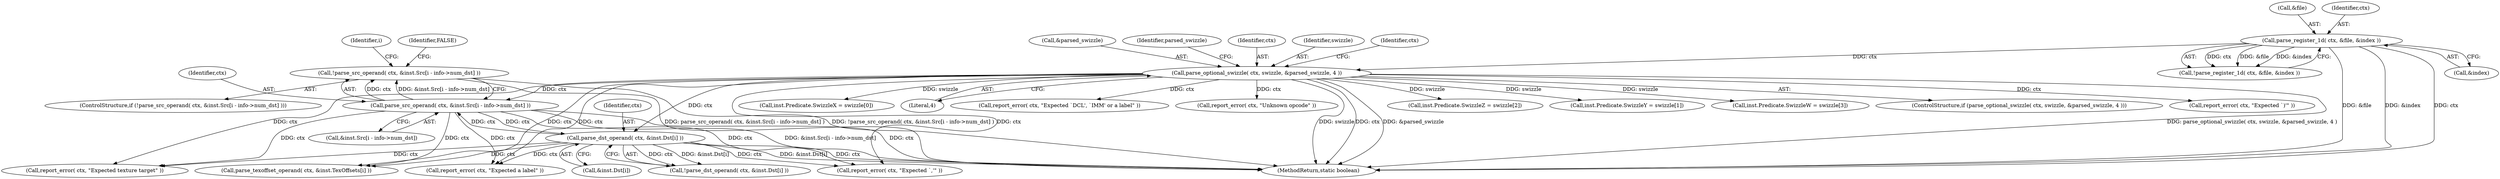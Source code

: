 digraph "0_virglrenderer_e534b51ca3c3cd25f3990589932a9ed711c59b27@API" {
"1002592" [label="(Call,!parse_src_operand( ctx, &inst.Src[i - info->num_dst] ))"];
"1002593" [label="(Call,parse_src_operand( ctx, &inst.Src[i - info->num_dst] ))"];
"1002569" [label="(Call,parse_dst_operand( ctx, &inst.Dst[i] ))"];
"1002304" [label="(Call,parse_optional_swizzle( ctx, swizzle, &parsed_swizzle, 4 ))"];
"1002295" [label="(Call,parse_register_1d( ctx, &file, &index ))"];
"1002448" [label="(Call,report_error( ctx, \"Expected `DCL', `IMM' or a label\" ))"];
"1002568" [label="(Call,!parse_dst_operand( ctx, &inst.Dst[i] ))"];
"1002297" [label="(Call,&file)"];
"1002307" [label="(Call,&parsed_swizzle)"];
"1002591" [label="(ControlStructure,if (!parse_src_operand( ctx, &inst.Src[i - info->num_dst] )))"];
"1002295" [label="(Call,parse_register_1d( ctx, &file, &index ))"];
"1002692" [label="(Call,parse_texoffset_operand( ctx, &inst.TexOffsets[i] ))"];
"1002569" [label="(Call,parse_dst_operand( ctx, &inst.Dst[i] ))"];
"1002650" [label="(Call,report_error( ctx, \"Expected texture target\" ))"];
"1002570" [label="(Identifier,ctx)"];
"1002444" [label="(Call,report_error( ctx, \"Unknown opcode\" ))"];
"1002595" [label="(Call,&inst.Src[i - info->num_dst])"];
"1002312" [label="(Identifier,parsed_swizzle)"];
"1002332" [label="(Call,inst.Predicate.SwizzleZ = swizzle[2])"];
"1002323" [label="(Call,inst.Predicate.SwizzleY = swizzle[1])"];
"1002749" [label="(Call,report_error( ctx, \"Expected a label\" ))"];
"1002341" [label="(Call,inst.Predicate.SwizzleW = swizzle[3])"];
"1002303" [label="(ControlStructure,if (parse_optional_swizzle( ctx, swizzle, &parsed_swizzle, 4 )))"];
"1002592" [label="(Call,!parse_src_operand( ctx, &inst.Src[i - info->num_dst] ))"];
"1002546" [label="(Call,report_error( ctx, \"Expected `,'\" ))"];
"1002593" [label="(Call,parse_src_operand( ctx, &inst.Src[i - info->num_dst] ))"];
"1004167" [label="(MethodReturn,static boolean)"];
"1002358" [label="(Call,report_error( ctx, \"Expected `)'\" ))"];
"1002296" [label="(Identifier,ctx)"];
"1002305" [label="(Identifier,ctx)"];
"1002294" [label="(Call,!parse_register_1d( ctx, &file, &index ))"];
"1002571" [label="(Call,&inst.Dst[i])"];
"1002306" [label="(Identifier,swizzle)"];
"1002304" [label="(Call,parse_optional_swizzle( ctx, swizzle, &parsed_swizzle, 4 ))"];
"1002354" [label="(Identifier,ctx)"];
"1002526" [label="(Identifier,i)"];
"1002314" [label="(Call,inst.Predicate.SwizzleX = swizzle[0])"];
"1002299" [label="(Call,&index)"];
"1002309" [label="(Literal,4)"];
"1002606" [label="(Identifier,FALSE)"];
"1002594" [label="(Identifier,ctx)"];
"1002592" -> "1002591"  [label="AST: "];
"1002592" -> "1002593"  [label="CFG: "];
"1002593" -> "1002592"  [label="AST: "];
"1002606" -> "1002592"  [label="CFG: "];
"1002526" -> "1002592"  [label="CFG: "];
"1002592" -> "1004167"  [label="DDG: parse_src_operand( ctx, &inst.Src[i - info->num_dst] )"];
"1002592" -> "1004167"  [label="DDG: !parse_src_operand( ctx, &inst.Src[i - info->num_dst] )"];
"1002593" -> "1002592"  [label="DDG: ctx"];
"1002593" -> "1002592"  [label="DDG: &inst.Src[i - info->num_dst]"];
"1002593" -> "1002595"  [label="CFG: "];
"1002594" -> "1002593"  [label="AST: "];
"1002595" -> "1002593"  [label="AST: "];
"1002593" -> "1004167"  [label="DDG: &inst.Src[i - info->num_dst]"];
"1002593" -> "1004167"  [label="DDG: ctx"];
"1002593" -> "1002546"  [label="DDG: ctx"];
"1002593" -> "1002569"  [label="DDG: ctx"];
"1002569" -> "1002593"  [label="DDG: ctx"];
"1002304" -> "1002593"  [label="DDG: ctx"];
"1002593" -> "1002650"  [label="DDG: ctx"];
"1002593" -> "1002692"  [label="DDG: ctx"];
"1002593" -> "1002749"  [label="DDG: ctx"];
"1002569" -> "1002568"  [label="AST: "];
"1002569" -> "1002571"  [label="CFG: "];
"1002570" -> "1002569"  [label="AST: "];
"1002571" -> "1002569"  [label="AST: "];
"1002568" -> "1002569"  [label="CFG: "];
"1002569" -> "1004167"  [label="DDG: &inst.Dst[i]"];
"1002569" -> "1004167"  [label="DDG: ctx"];
"1002569" -> "1002546"  [label="DDG: ctx"];
"1002569" -> "1002568"  [label="DDG: ctx"];
"1002569" -> "1002568"  [label="DDG: &inst.Dst[i]"];
"1002304" -> "1002569"  [label="DDG: ctx"];
"1002569" -> "1002650"  [label="DDG: ctx"];
"1002569" -> "1002692"  [label="DDG: ctx"];
"1002569" -> "1002749"  [label="DDG: ctx"];
"1002304" -> "1002303"  [label="AST: "];
"1002304" -> "1002309"  [label="CFG: "];
"1002305" -> "1002304"  [label="AST: "];
"1002306" -> "1002304"  [label="AST: "];
"1002307" -> "1002304"  [label="AST: "];
"1002309" -> "1002304"  [label="AST: "];
"1002312" -> "1002304"  [label="CFG: "];
"1002354" -> "1002304"  [label="CFG: "];
"1002304" -> "1004167"  [label="DDG: swizzle"];
"1002304" -> "1004167"  [label="DDG: ctx"];
"1002304" -> "1004167"  [label="DDG: &parsed_swizzle"];
"1002304" -> "1004167"  [label="DDG: parse_optional_swizzle( ctx, swizzle, &parsed_swizzle, 4 )"];
"1002295" -> "1002304"  [label="DDG: ctx"];
"1002304" -> "1002314"  [label="DDG: swizzle"];
"1002304" -> "1002323"  [label="DDG: swizzle"];
"1002304" -> "1002332"  [label="DDG: swizzle"];
"1002304" -> "1002341"  [label="DDG: swizzle"];
"1002304" -> "1002358"  [label="DDG: ctx"];
"1002304" -> "1002444"  [label="DDG: ctx"];
"1002304" -> "1002448"  [label="DDG: ctx"];
"1002304" -> "1002546"  [label="DDG: ctx"];
"1002304" -> "1002650"  [label="DDG: ctx"];
"1002304" -> "1002692"  [label="DDG: ctx"];
"1002304" -> "1002749"  [label="DDG: ctx"];
"1002295" -> "1002294"  [label="AST: "];
"1002295" -> "1002299"  [label="CFG: "];
"1002296" -> "1002295"  [label="AST: "];
"1002297" -> "1002295"  [label="AST: "];
"1002299" -> "1002295"  [label="AST: "];
"1002294" -> "1002295"  [label="CFG: "];
"1002295" -> "1004167"  [label="DDG: &file"];
"1002295" -> "1004167"  [label="DDG: &index"];
"1002295" -> "1004167"  [label="DDG: ctx"];
"1002295" -> "1002294"  [label="DDG: ctx"];
"1002295" -> "1002294"  [label="DDG: &file"];
"1002295" -> "1002294"  [label="DDG: &index"];
}
